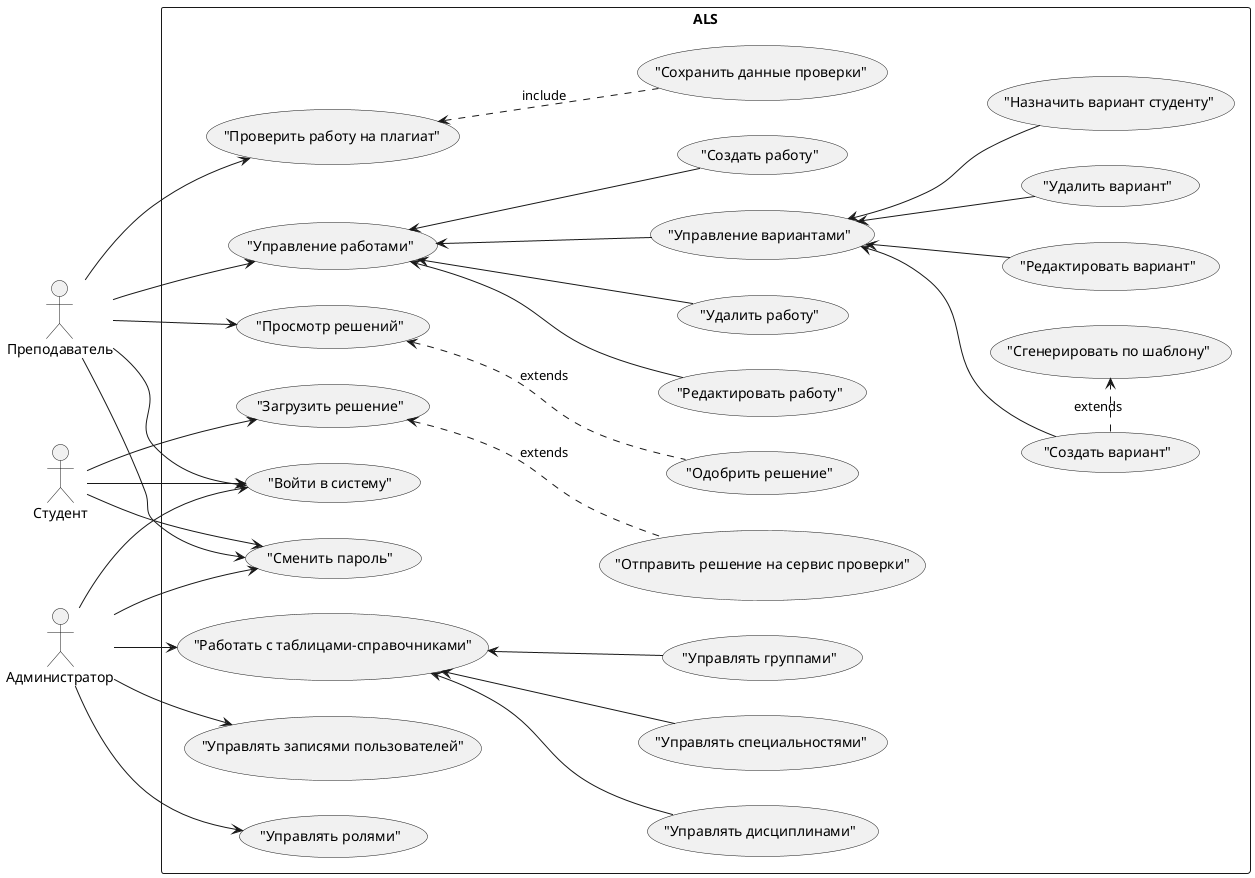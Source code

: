 @startuml UseCases

left to right direction
skinparam packageStyle rectangle

actor "Студент" as Student
actor "Преподаватель" as Teacher 
actor "Администратор" as Admin

rectangle ALS {
    ("Войти в систему") as LogIn
    ("Сменить пароль") as ChangePass

    Student --> LogIn
    Teacher --> LogIn
    Admin --> LogIn

    Student --> ChangePass
    Teacher --> ChangePass
    Admin --> ChangePass

    ("Загрузить решение") as LoadSolution
    Student --> LoadSolution
    ("Отправить решение на сервис проверки") as SendSolution
     LoadSolution <.. SendSolution: extends

    ("Управление работами") as WorkManage
    ("Создать работу") as CreateWork
    ("Редактировать работу") as EditWork
    ("Удалить работу") as DeleteWork
    ("Управление вариантами") as VariantManage
    ("Сгенерировать по шаблону") as GenerateVariant
    ("Создать вариант") as CreateVariant
    ("Редактировать вариант") as EditVariant
    ("Удалить вариант") as DeleteVariant
    ("Назнaчить вариант студенту") as SetVariantToStudent

    Teacher -> WorkManage
    WorkManage <-- CreateWork
    WorkManage <-- EditWork
    WorkManage <-- DeleteWork
    WorkManage <-- VariantManage
    VariantManage <-- CreateVariant
    VariantManage <-- EditVariant
    CreateVariant .> GenerateVariant: extends
    VariantManage <-- DeleteVariant
    VariantManage <-- SetVariantToStudent

    ("Просмотр решений") as WatchAnswers
    ("Одобрить решение") as SetMark
    Teacher --> WatchAnswers
    WatchAnswers <.. SetMark: extends

    ("Проверить работу на плагиат") as CheckAntiPlag
    Teacher --> CheckAntiPlag
    CheckAntiPlag <.. ("Сохранить данные проверки"): include

    ("Работать с таблицами-справочниками") as WorkWithTables
    Admin --> WorkWithTables

    ("Управлять дисциплинами") as WorkDiscipline
    ("Управлять специальностями") as WorkSpec
    ("Управлять группами") as WorkGroups

    WorkWithTables <-- WorkDiscipline
    WorkWithTables <-- WorkSpec 
    WorkWithTables <-- WorkGroups

    ("Управлять записями пользователей") as ManageUsers
    ("Управлять ролями") as ManageRoles
    Admin --> ManageUsers
    Admin --> ManageRoles
}

@enduml